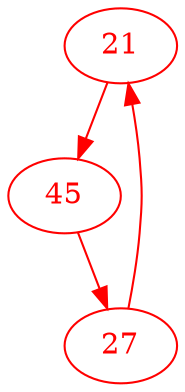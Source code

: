 digraph g{
node [color = red, fontcolor=red]; 21 27 45 ;
21 -> 45 [color=red] ;
27 -> 21 [color=red] ;
45 -> 27 [color=red] ;
}